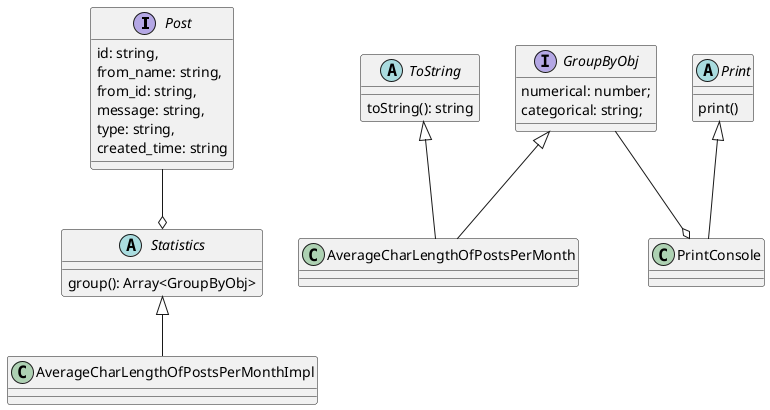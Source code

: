 @startuml
'https://plantuml.com/class-diagram

interface Post {
    id: string,
    from_name: string,
    from_id: string,
    message: string,
    type: string,
    created_time: string
}

abstract class ToString {
    toString(): string
}
abstract class Print {
    print()
}
class PrintConsole {
}
abstract class Statistics {
    group(): Array<GroupByObj>
}

interface GroupByObj {
    numerical: number;
    categorical: string;
}

GroupByObj --o PrintConsole
Post --o Statistics

Print <|-- PrintConsole

class AverageCharLengthOfPostsPerMonth
ToString <|-- AverageCharLengthOfPostsPerMonth
GroupByObj <|-- AverageCharLengthOfPostsPerMonth

Statistics <|-- AverageCharLengthOfPostsPerMonthImpl

@enduml